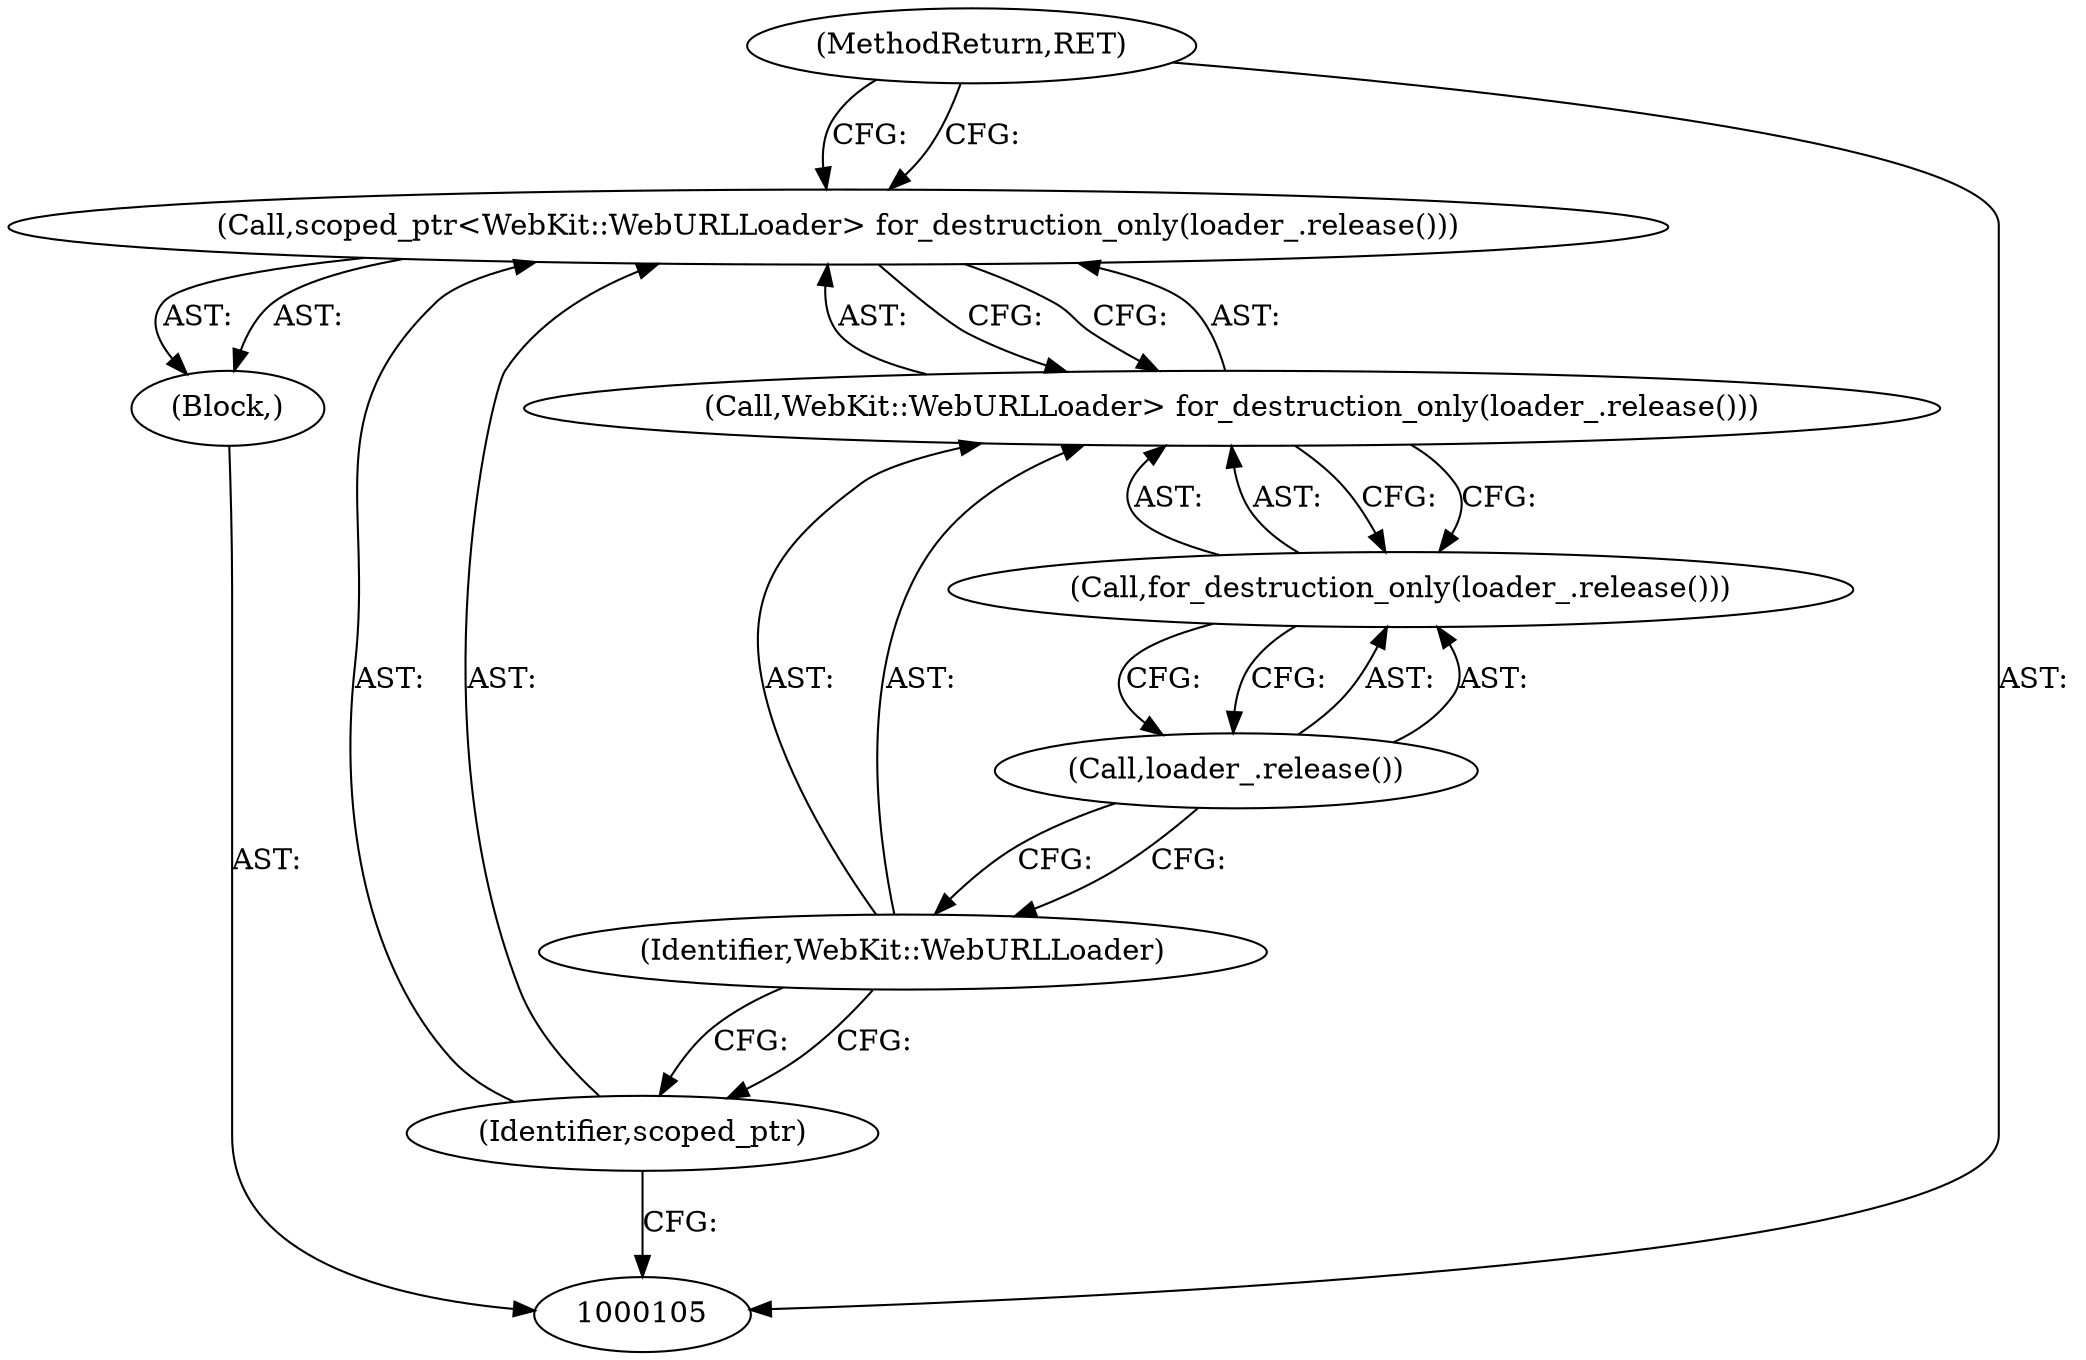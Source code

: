 digraph "0_Chrome_a75c45bf1cad925548a75bf88f828443bc8ee27d" {
"1000113" [label="(MethodReturn,RET)"];
"1000106" [label="(Block,)"];
"1000109" [label="(Call,WebKit::WebURLLoader> for_destruction_only(loader_.release()))"];
"1000110" [label="(Identifier,WebKit::WebURLLoader)"];
"1000107" [label="(Call,scoped_ptr<WebKit::WebURLLoader> for_destruction_only(loader_.release()))"];
"1000108" [label="(Identifier,scoped_ptr)"];
"1000111" [label="(Call,for_destruction_only(loader_.release()))"];
"1000112" [label="(Call,loader_.release())"];
"1000113" -> "1000105"  [label="AST: "];
"1000113" -> "1000107"  [label="CFG: "];
"1000106" -> "1000105"  [label="AST: "];
"1000107" -> "1000106"  [label="AST: "];
"1000109" -> "1000107"  [label="AST: "];
"1000109" -> "1000111"  [label="CFG: "];
"1000110" -> "1000109"  [label="AST: "];
"1000111" -> "1000109"  [label="AST: "];
"1000107" -> "1000109"  [label="CFG: "];
"1000110" -> "1000109"  [label="AST: "];
"1000110" -> "1000108"  [label="CFG: "];
"1000112" -> "1000110"  [label="CFG: "];
"1000107" -> "1000106"  [label="AST: "];
"1000107" -> "1000109"  [label="CFG: "];
"1000108" -> "1000107"  [label="AST: "];
"1000109" -> "1000107"  [label="AST: "];
"1000113" -> "1000107"  [label="CFG: "];
"1000108" -> "1000107"  [label="AST: "];
"1000108" -> "1000105"  [label="CFG: "];
"1000110" -> "1000108"  [label="CFG: "];
"1000111" -> "1000109"  [label="AST: "];
"1000111" -> "1000112"  [label="CFG: "];
"1000112" -> "1000111"  [label="AST: "];
"1000109" -> "1000111"  [label="CFG: "];
"1000112" -> "1000111"  [label="AST: "];
"1000112" -> "1000110"  [label="CFG: "];
"1000111" -> "1000112"  [label="CFG: "];
}
